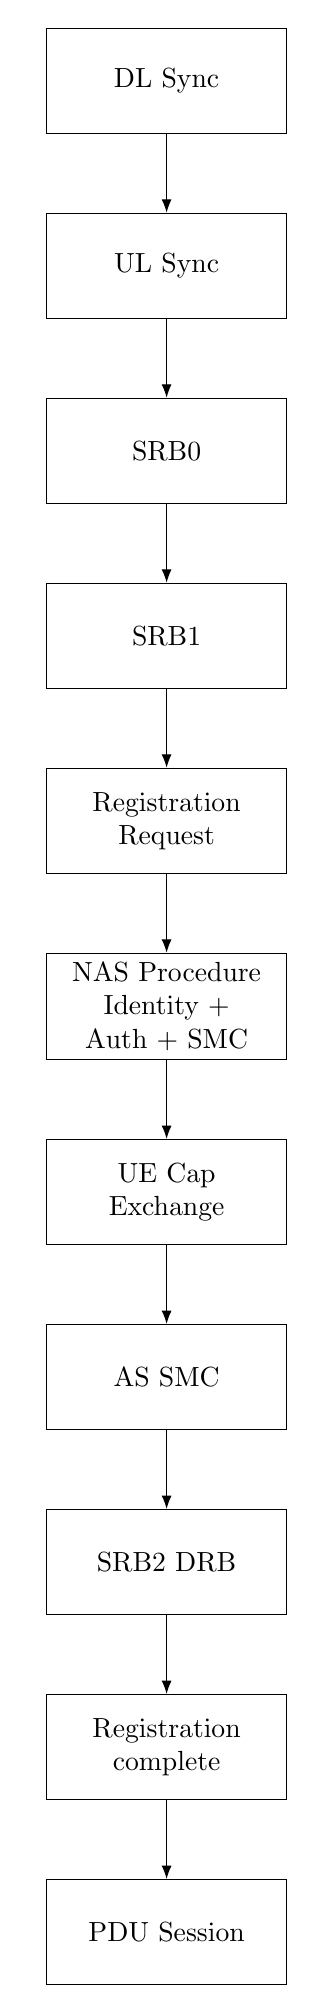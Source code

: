 \tikzstyle{node} = [draw,fill=white,text centered,text width=8em,minimum height=3.8em]
\tikzstyle{path} = [-Latex,draw]
\begin{tikzpicture}
	\node[node] (dl_sync) {DL Sync};
	\node[node,below=of dl_sync] (ul_sync) {UL Sync};
	\node[node,below=of ul_sync] (srb0) {SRB0};
	\node[node,below=of srb0] (srb1) {SRB1};
	\node[node,below=of srb1] (reg_req) {Registration Request};
	\node[node,below=of reg_req] (nas_proc) {NAS Procedure Identity + Auth + SMC};
	\node[node,below=of nas_proc] (cap_xchng) {UE Cap Exchange};
	\node[node,below=of cap_xchng] (as_smc) {AS SMC};
	\node[node,below=of as_smc] (srb2_drb) {SRB2 DRB};
	\node[node,below=of srb2_drb] (reg_complete) {Registration complete};
	\node[node,below=of reg_complete] (pdu_sess) {PDU Session};

	\draw[-Latex] (dl_sync) -- (ul_sync); 
	\draw[-Latex] (ul_sync) -- (srb0); 
	\draw[-Latex] (srb0) -- (srb1); 
	\draw[-Latex] (srb1) -- (reg_req); 
	\draw[-Latex] (reg_req) -- (nas_proc); 
	\draw[-Latex] (nas_proc) -- (cap_xchng);
	\draw[-Latex] (cap_xchng) -- (as_smc); 
	\draw[-Latex] (as_smc) -- (srb2_drb); 
	\draw[-Latex] (srb2_drb) -- (reg_complete); 
	\draw[-Latex] (reg_complete) -- (pdu_sess);;
\end{tikzpicture}
